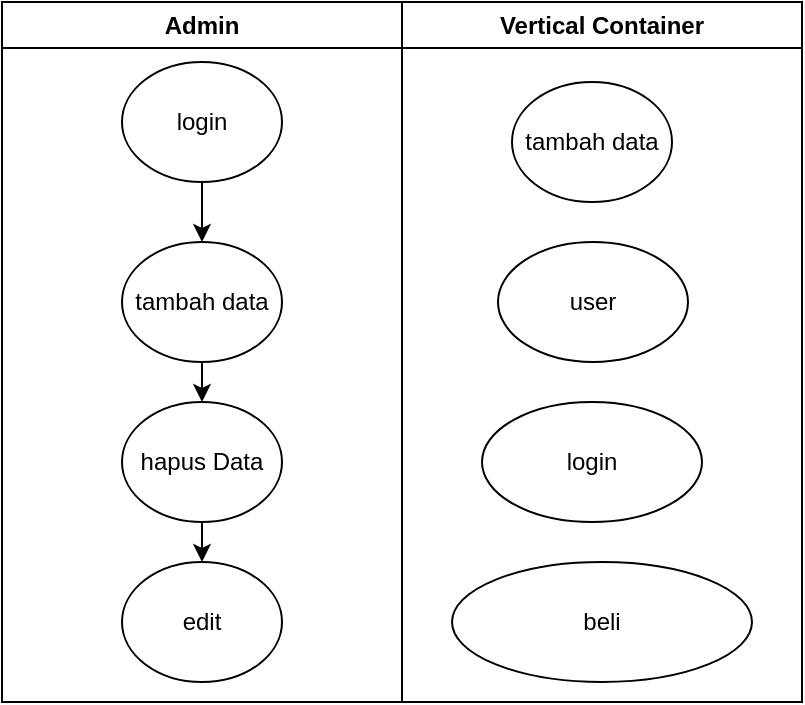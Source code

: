 <mxfile version="27.0.6">
  <diagram name="Page-1" id="tmN6kR-AE1SoZ9HkX1Gj">
    <mxGraphModel dx="864" dy="482" grid="1" gridSize="10" guides="1" tooltips="1" connect="1" arrows="1" fold="1" page="1" pageScale="1" pageWidth="850" pageHeight="1100" math="0" shadow="0">
      <root>
        <mxCell id="0" />
        <mxCell id="1" parent="0" />
        <mxCell id="fszxgJXQ43HnKFPkShAD-1" value="Admin" style="swimlane;whiteSpace=wrap;html=1;" vertex="1" parent="1">
          <mxGeometry x="130" y="40" width="200" height="350" as="geometry" />
        </mxCell>
        <mxCell id="fszxgJXQ43HnKFPkShAD-5" style="edgeStyle=orthogonalEdgeStyle;rounded=0;orthogonalLoop=1;jettySize=auto;html=1;exitX=0.5;exitY=1;exitDx=0;exitDy=0;entryX=0.5;entryY=0;entryDx=0;entryDy=0;" edge="1" parent="fszxgJXQ43HnKFPkShAD-1" source="fszxgJXQ43HnKFPkShAD-3" target="fszxgJXQ43HnKFPkShAD-4">
          <mxGeometry relative="1" as="geometry" />
        </mxCell>
        <mxCell id="fszxgJXQ43HnKFPkShAD-3" value="login" style="ellipse;whiteSpace=wrap;html=1;" vertex="1" parent="fszxgJXQ43HnKFPkShAD-1">
          <mxGeometry x="60" y="30" width="80" height="60" as="geometry" />
        </mxCell>
        <mxCell id="fszxgJXQ43HnKFPkShAD-7" style="edgeStyle=orthogonalEdgeStyle;rounded=0;orthogonalLoop=1;jettySize=auto;html=1;exitX=0.5;exitY=1;exitDx=0;exitDy=0;entryX=0.5;entryY=0;entryDx=0;entryDy=0;" edge="1" parent="fszxgJXQ43HnKFPkShAD-1" source="fszxgJXQ43HnKFPkShAD-4" target="fszxgJXQ43HnKFPkShAD-6">
          <mxGeometry relative="1" as="geometry" />
        </mxCell>
        <mxCell id="fszxgJXQ43HnKFPkShAD-4" value="tambah data" style="ellipse;whiteSpace=wrap;html=1;" vertex="1" parent="fszxgJXQ43HnKFPkShAD-1">
          <mxGeometry x="60" y="120" width="80" height="60" as="geometry" />
        </mxCell>
        <mxCell id="fszxgJXQ43HnKFPkShAD-9" style="edgeStyle=orthogonalEdgeStyle;rounded=0;orthogonalLoop=1;jettySize=auto;html=1;exitX=0.5;exitY=1;exitDx=0;exitDy=0;entryX=0.5;entryY=0;entryDx=0;entryDy=0;" edge="1" parent="fszxgJXQ43HnKFPkShAD-1" source="fszxgJXQ43HnKFPkShAD-6" target="fszxgJXQ43HnKFPkShAD-8">
          <mxGeometry relative="1" as="geometry" />
        </mxCell>
        <mxCell id="fszxgJXQ43HnKFPkShAD-6" value="hapus Data" style="ellipse;whiteSpace=wrap;html=1;" vertex="1" parent="fszxgJXQ43HnKFPkShAD-1">
          <mxGeometry x="60" y="200" width="80" height="60" as="geometry" />
        </mxCell>
        <mxCell id="fszxgJXQ43HnKFPkShAD-8" value="edit" style="ellipse;whiteSpace=wrap;html=1;" vertex="1" parent="fszxgJXQ43HnKFPkShAD-1">
          <mxGeometry x="60" y="280" width="80" height="60" as="geometry" />
        </mxCell>
        <mxCell id="fszxgJXQ43HnKFPkShAD-2" value="Vertical Container" style="swimlane;whiteSpace=wrap;html=1;" vertex="1" parent="1">
          <mxGeometry x="330" y="40" width="200" height="350" as="geometry" />
        </mxCell>
        <mxCell id="fszxgJXQ43HnKFPkShAD-10" value="tambah data" style="ellipse;whiteSpace=wrap;html=1;" vertex="1" parent="fszxgJXQ43HnKFPkShAD-2">
          <mxGeometry x="55" y="40" width="80" height="60" as="geometry" />
        </mxCell>
        <mxCell id="fszxgJXQ43HnKFPkShAD-11" value="user" style="ellipse;whiteSpace=wrap;html=1;" vertex="1" parent="fszxgJXQ43HnKFPkShAD-2">
          <mxGeometry x="48" y="120" width="95" height="60" as="geometry" />
        </mxCell>
        <mxCell id="fszxgJXQ43HnKFPkShAD-14" value="login" style="ellipse;whiteSpace=wrap;html=1;" vertex="1" parent="fszxgJXQ43HnKFPkShAD-2">
          <mxGeometry x="40" y="200" width="110" height="60" as="geometry" />
        </mxCell>
        <mxCell id="fszxgJXQ43HnKFPkShAD-15" value="beli" style="ellipse;whiteSpace=wrap;html=1;" vertex="1" parent="fszxgJXQ43HnKFPkShAD-2">
          <mxGeometry x="25" y="280" width="150" height="60" as="geometry" />
        </mxCell>
      </root>
    </mxGraphModel>
  </diagram>
</mxfile>

